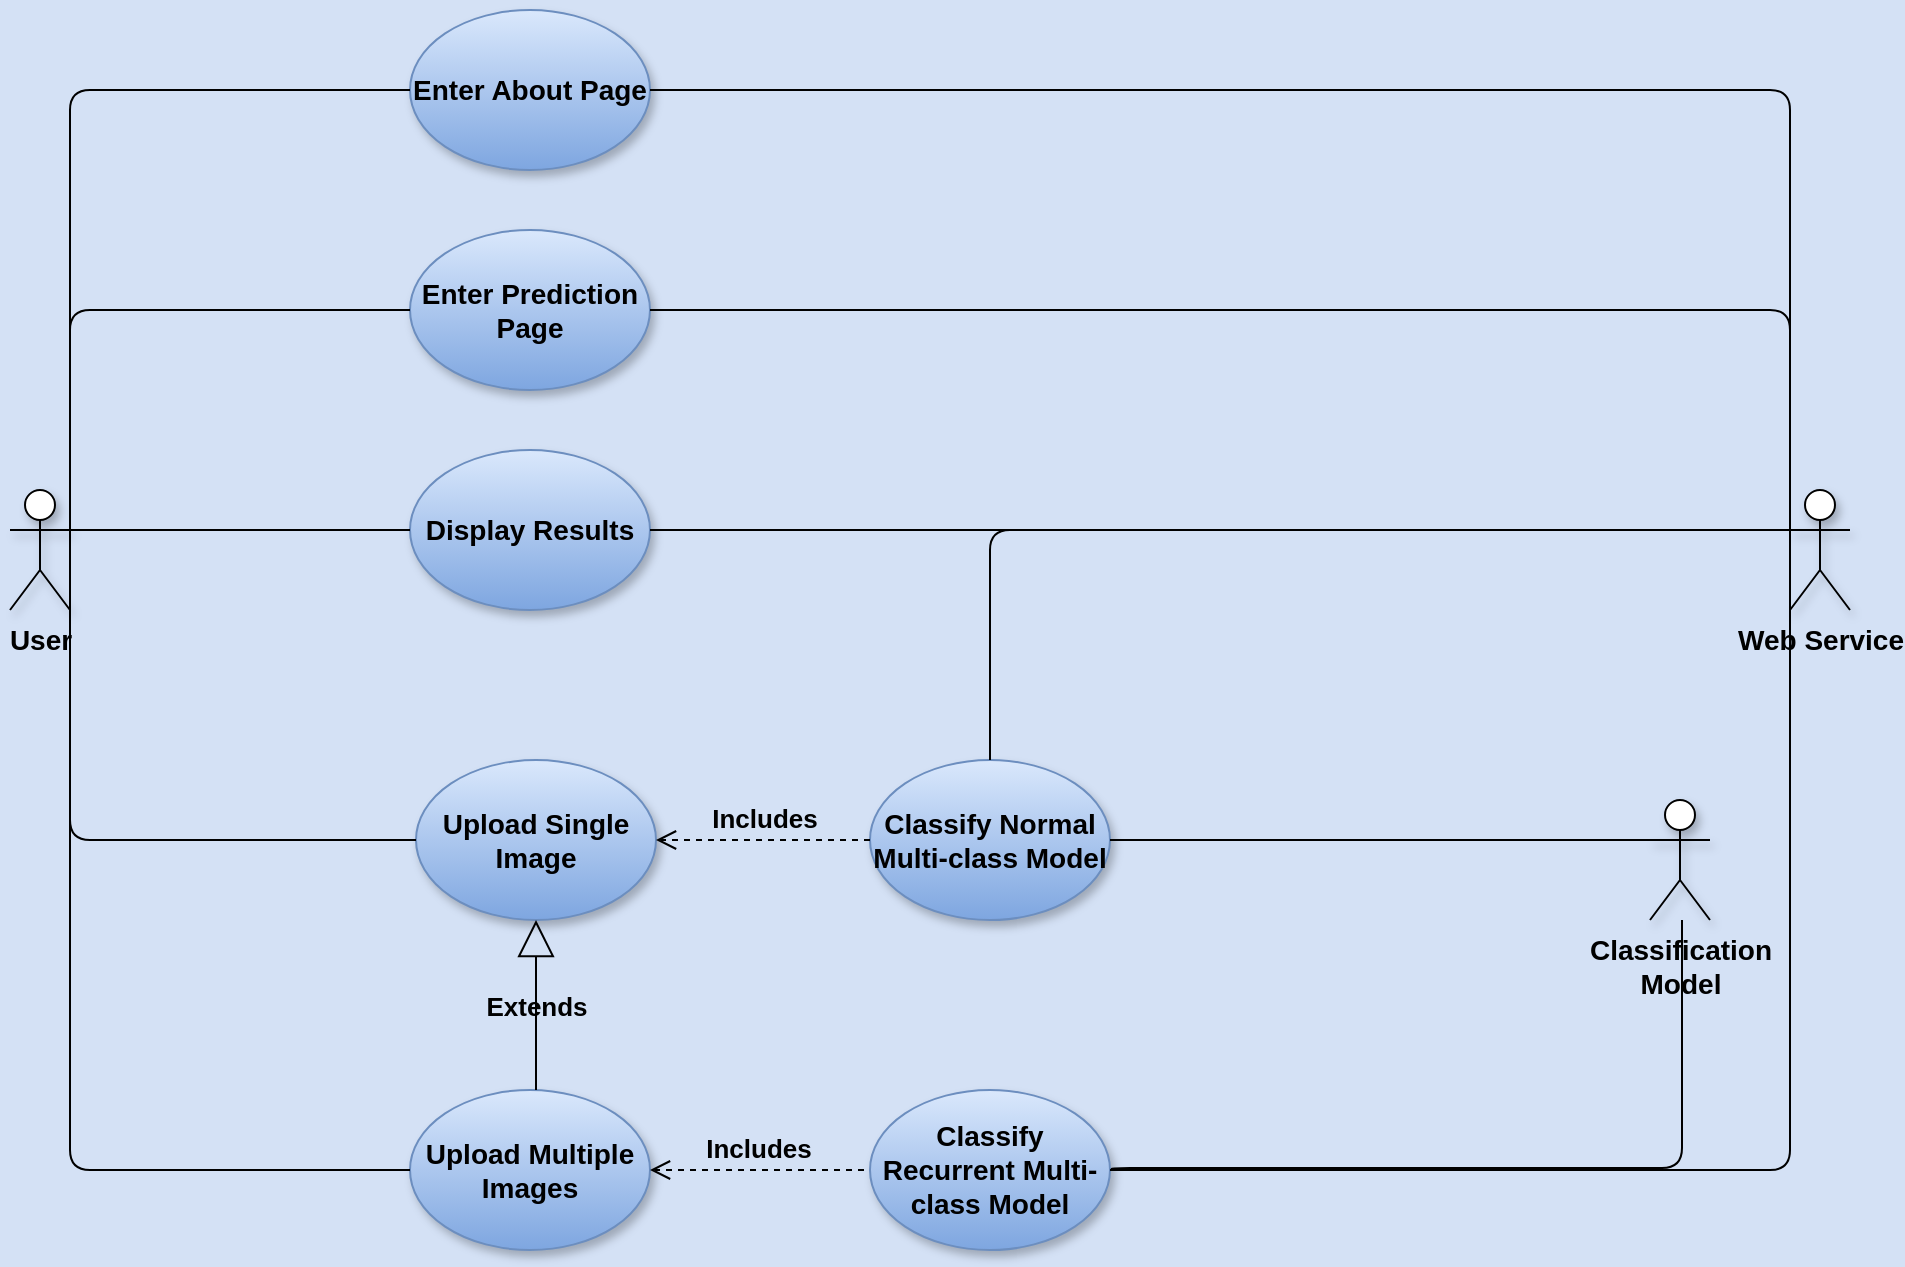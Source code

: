 <mxfile version="12.2.2" type="device" pages="1"><diagram id="mnrZHvLTmi7BFSfYAg5m" name="Page-1"><mxGraphModel dx="1736" dy="1138" grid="0" gridSize="10" guides="1" tooltips="1" connect="1" arrows="1" fold="1" page="0" pageScale="1" pageWidth="827" pageHeight="1169" background="#D4E1F5" math="0" shadow="0"><root><mxCell id="0"/><mxCell id="1" parent="0"/><mxCell id="M3X-ya6kuHIHxluSZ9JE-1" value="User" style="shape=umlActor;verticalLabelPosition=bottom;labelBackgroundColor=none;verticalAlign=top;html=1;outlineConnect=0;fontStyle=1;fontSize=14;gradientColor=none;shadow=1;" parent="1" vertex="1"><mxGeometry x="30" y="90" width="30" height="60" as="geometry"/></mxCell><mxCell id="M3X-ya6kuHIHxluSZ9JE-2" value="Web Service" style="shape=umlActor;verticalLabelPosition=bottom;labelBackgroundColor=none;verticalAlign=top;html=1;outlineConnect=0;fontSize=14;fontStyle=1;shadow=1;" parent="1" vertex="1"><mxGeometry x="920" y="90" width="30" height="60" as="geometry"/></mxCell><mxCell id="P9gb-k28Km9crX5tFTS1-7" value="" style="edgeStyle=orthogonalEdgeStyle;rounded=1;orthogonalLoop=1;jettySize=auto;html=1;endArrow=none;endFill=0;entryX=1;entryY=0.5;entryDx=0;entryDy=0;" edge="1" parent="1" source="M3X-ya6kuHIHxluSZ9JE-3" target="M3X-ya6kuHIHxluSZ9JE-52"><mxGeometry relative="1" as="geometry"><mxPoint x="865" y="385" as="targetPoint"/><Array as="points"><mxPoint x="866" y="429"/></Array></mxGeometry></mxCell><mxCell id="M3X-ya6kuHIHxluSZ9JE-3" value="Classification&lt;br style=&quot;font-size: 14px;&quot;&gt;Model" style="shape=umlActor;verticalLabelPosition=bottom;labelBackgroundColor=none;verticalAlign=top;html=1;outlineConnect=0;fontSize=14;fontStyle=1;shadow=1;" parent="1" vertex="1"><mxGeometry x="850" y="245" width="30" height="60" as="geometry"/></mxCell><mxCell id="M3X-ya6kuHIHxluSZ9JE-16" value="Upload Single Image" style="ellipse;whiteSpace=wrap;html=1;fontSize=14;fontStyle=1;gradientColor=#7ea6e0;fillColor=#dae8fc;strokeColor=#6c8ebf;shadow=1;" parent="1" vertex="1"><mxGeometry x="233" y="225" width="120" height="80" as="geometry"/></mxCell><mxCell id="M3X-ya6kuHIHxluSZ9JE-18" value="Enter About Page" style="ellipse;whiteSpace=wrap;html=1;gradientColor=#7ea6e0;fillColor=#dae8fc;strokeColor=#6c8ebf;fontStyle=1;fontSize=14;shadow=1;" parent="1" vertex="1"><mxGeometry x="230" y="-150" width="120" height="80" as="geometry"/></mxCell><mxCell id="M3X-ya6kuHIHxluSZ9JE-25" value="" style="endArrow=none;html=1;entryX=0;entryY=0.5;entryDx=0;entryDy=0;exitX=1;exitY=0.333;exitDx=0;exitDy=0;exitPerimeter=0;" parent="1" source="M3X-ya6kuHIHxluSZ9JE-1" target="M3X-ya6kuHIHxluSZ9JE-18" edge="1"><mxGeometry width="50" height="50" relative="1" as="geometry"><mxPoint x="57" y="400" as="sourcePoint"/><mxPoint x="107" y="350" as="targetPoint"/><Array as="points"><mxPoint x="60" y="-110"/></Array></mxGeometry></mxCell><mxCell id="M3X-ya6kuHIHxluSZ9JE-26" value="" style="endArrow=none;html=1;entryX=0;entryY=0.5;entryDx=0;entryDy=0;exitX=1;exitY=0.333;exitDx=0;exitDy=0;exitPerimeter=0;" parent="1" source="M3X-ya6kuHIHxluSZ9JE-1" target="M3X-ya6kuHIHxluSZ9JE-16" edge="1"><mxGeometry width="50" height="50" relative="1" as="geometry"><mxPoint x="57" y="400" as="sourcePoint"/><mxPoint x="107" y="350" as="targetPoint"/><Array as="points"><mxPoint x="60" y="265"/></Array></mxGeometry></mxCell><mxCell id="M3X-ya6kuHIHxluSZ9JE-28" value="" style="endArrow=none;html=1;entryX=0;entryY=0.333;entryDx=0;entryDy=0;entryPerimeter=0;exitX=1;exitY=0.5;exitDx=0;exitDy=0;" parent="1" source="M3X-ya6kuHIHxluSZ9JE-18" target="M3X-ya6kuHIHxluSZ9JE-2" edge="1"><mxGeometry width="50" height="50" relative="1" as="geometry"><mxPoint x="177" y="400" as="sourcePoint"/><mxPoint x="227" y="350" as="targetPoint"/><Array as="points"><mxPoint x="920" y="-110"/></Array></mxGeometry></mxCell><mxCell id="M3X-ya6kuHIHxluSZ9JE-30" value="Upload Multiple Images" style="ellipse;whiteSpace=wrap;html=1;fontSize=14;fontStyle=1;gradientColor=#7ea6e0;fillColor=#dae8fc;strokeColor=#6c8ebf;shadow=1;" parent="1" vertex="1"><mxGeometry x="230" y="390" width="120" height="80" as="geometry"/></mxCell><mxCell id="M3X-ya6kuHIHxluSZ9JE-44" value="" style="endArrow=none;html=1;entryX=0;entryY=0.5;entryDx=0;entryDy=0;exitX=1;exitY=0.333;exitDx=0;exitDy=0;exitPerimeter=0;" parent="1" source="M3X-ya6kuHIHxluSZ9JE-1" target="M3X-ya6kuHIHxluSZ9JE-30" edge="1"><mxGeometry width="50" height="50" relative="1" as="geometry"><mxPoint x="90" y="180" as="sourcePoint"/><mxPoint x="110" y="470" as="targetPoint"/><Array as="points"><mxPoint x="60" y="430"/></Array></mxGeometry></mxCell><mxCell id="M3X-ya6kuHIHxluSZ9JE-45" value="Extends" style="endArrow=block;endSize=16;endFill=0;html=1;entryX=0.5;entryY=1;entryDx=0;entryDy=0;fontSize=13;fontStyle=1;labelBackgroundColor=none;" parent="1" target="M3X-ya6kuHIHxluSZ9JE-16" edge="1"><mxGeometry width="160" relative="1" as="geometry"><mxPoint x="293" y="390" as="sourcePoint"/><mxPoint x="220" y="490" as="targetPoint"/></mxGeometry></mxCell><mxCell id="M3X-ya6kuHIHxluSZ9JE-46" value="Classify Normal Multi-class Model" style="ellipse;whiteSpace=wrap;html=1;fontStyle=1;fontSize=14;gradientColor=#7ea6e0;fillColor=#dae8fc;strokeColor=#6c8ebf;shadow=1;" parent="1" vertex="1"><mxGeometry x="460" y="225" width="120" height="80" as="geometry"/></mxCell><mxCell id="M3X-ya6kuHIHxluSZ9JE-51" value="Includes" style="html=1;verticalAlign=bottom;endArrow=open;dashed=1;endSize=8;exitX=0;exitY=0.5;exitDx=0;exitDy=0;entryX=1;entryY=0.5;entryDx=0;entryDy=0;fontSize=13;fontStyle=1;labelBackgroundColor=none;" parent="1" source="M3X-ya6kuHIHxluSZ9JE-46" target="M3X-ya6kuHIHxluSZ9JE-16" edge="1"><mxGeometry relative="1" as="geometry"><mxPoint x="453" y="270" as="sourcePoint"/><mxPoint x="400" y="180" as="targetPoint"/></mxGeometry></mxCell><mxCell id="M3X-ya6kuHIHxluSZ9JE-52" value="Classify Recurrent Multi-class Model" style="ellipse;whiteSpace=wrap;html=1;gradientColor=#7ea6e0;fillColor=#dae8fc;strokeColor=#6c8ebf;fontStyle=1;fontSize=14;shadow=1;" parent="1" vertex="1"><mxGeometry x="460" y="390" width="120" height="80" as="geometry"/></mxCell><mxCell id="M3X-ya6kuHIHxluSZ9JE-53" value="Includes" style="html=1;verticalAlign=bottom;endArrow=open;dashed=1;endSize=8;exitX=0;exitY=0.5;exitDx=0;exitDy=0;entryX=1;entryY=0.5;entryDx=0;entryDy=0;fontSize=13;fontStyle=1;labelBackgroundColor=none;" parent="1" edge="1"><mxGeometry relative="1" as="geometry"><mxPoint x="457" y="430" as="sourcePoint"/><mxPoint x="350" y="430" as="targetPoint"/></mxGeometry></mxCell><mxCell id="M3X-ya6kuHIHxluSZ9JE-54" value="" style="endArrow=none;html=1;entryX=0;entryY=0.333;entryDx=0;entryDy=0;entryPerimeter=0;exitX=0.5;exitY=0;exitDx=0;exitDy=0;" parent="1" source="M3X-ya6kuHIHxluSZ9JE-46" target="M3X-ya6kuHIHxluSZ9JE-2" edge="1"><mxGeometry width="50" height="50" relative="1" as="geometry"><mxPoint x="280" y="580" as="sourcePoint"/><mxPoint x="330" y="530" as="targetPoint"/><Array as="points"><mxPoint x="520" y="110"/></Array></mxGeometry></mxCell><mxCell id="M3X-ya6kuHIHxluSZ9JE-55" value="" style="endArrow=none;html=1;entryX=0;entryY=0.333;entryDx=0;entryDy=0;entryPerimeter=0;exitX=1;exitY=0.5;exitDx=0;exitDy=0;" parent="1" source="M3X-ya6kuHIHxluSZ9JE-46" target="M3X-ya6kuHIHxluSZ9JE-3" edge="1"><mxGeometry width="50" height="50" relative="1" as="geometry"><mxPoint x="280" y="580" as="sourcePoint"/><mxPoint x="330" y="530" as="targetPoint"/></mxGeometry></mxCell><mxCell id="M3X-ya6kuHIHxluSZ9JE-56" value="" style="endArrow=none;html=1;entryX=0;entryY=0.333;entryDx=0;entryDy=0;entryPerimeter=0;exitX=1;exitY=0.5;exitDx=0;exitDy=0;" parent="1" source="M3X-ya6kuHIHxluSZ9JE-52" target="M3X-ya6kuHIHxluSZ9JE-2" edge="1"><mxGeometry width="50" height="50" relative="1" as="geometry"><mxPoint x="280" y="580" as="sourcePoint"/><mxPoint x="330" y="530" as="targetPoint"/><Array as="points"><mxPoint x="920" y="430"/></Array></mxGeometry></mxCell><mxCell id="M3X-ya6kuHIHxluSZ9JE-58" value="Display Results" style="ellipse;whiteSpace=wrap;html=1;gradientColor=#7ea6e0;fillColor=#dae8fc;strokeColor=#6c8ebf;fontStyle=1;fontSize=14;shadow=1;" parent="1" vertex="1"><mxGeometry x="230" y="70" width="120" height="80" as="geometry"/></mxCell><mxCell id="M3X-ya6kuHIHxluSZ9JE-59" value="" style="endArrow=none;html=1;entryX=1;entryY=0.333;entryDx=0;entryDy=0;entryPerimeter=0;exitX=0;exitY=0.5;exitDx=0;exitDy=0;" parent="1" source="M3X-ya6kuHIHxluSZ9JE-58" target="M3X-ya6kuHIHxluSZ9JE-1" edge="1"><mxGeometry width="50" height="50" relative="1" as="geometry"><mxPoint x="60" y="740" as="sourcePoint"/><mxPoint x="110" y="690" as="targetPoint"/></mxGeometry></mxCell><mxCell id="M3X-ya6kuHIHxluSZ9JE-62" value="" style="endArrow=none;html=1;entryX=0;entryY=0.333;entryDx=0;entryDy=0;entryPerimeter=0;exitX=1;exitY=0.5;exitDx=0;exitDy=0;" parent="1" source="M3X-ya6kuHIHxluSZ9JE-58" target="M3X-ya6kuHIHxluSZ9JE-2" edge="1"><mxGeometry width="50" height="50" relative="1" as="geometry"><mxPoint x="200" y="740" as="sourcePoint"/><mxPoint x="250" y="690" as="targetPoint"/></mxGeometry></mxCell><mxCell id="MbQxWLB8BAMFUPRt5pRU-1" value="Enter Prediction Page" style="ellipse;whiteSpace=wrap;html=1;fontSize=14;fontStyle=1;gradientColor=#7ea6e0;fillColor=#dae8fc;strokeColor=#6c8ebf;shadow=1;" parent="1" vertex="1"><mxGeometry x="230" y="-40" width="120" height="80" as="geometry"/></mxCell><mxCell id="MbQxWLB8BAMFUPRt5pRU-2" value="" style="endArrow=none;html=1;entryX=0;entryY=0.5;entryDx=0;entryDy=0;exitX=1;exitY=0.333;exitDx=0;exitDy=0;exitPerimeter=0;" parent="1" target="MbQxWLB8BAMFUPRt5pRU-1" edge="1" source="M3X-ya6kuHIHxluSZ9JE-1"><mxGeometry width="50" height="50" relative="1" as="geometry"><mxPoint x="90" y="350" as="sourcePoint"/><mxPoint x="120" y="530" as="targetPoint"/><Array as="points"><mxPoint x="60"/></Array></mxGeometry></mxCell><mxCell id="MbQxWLB8BAMFUPRt5pRU-3" value="" style="endArrow=none;html=1;entryX=0;entryY=0.333;entryDx=0;entryDy=0;entryPerimeter=0;exitX=1;exitY=0.5;exitDx=0;exitDy=0;" parent="1" source="MbQxWLB8BAMFUPRt5pRU-1" target="M3X-ya6kuHIHxluSZ9JE-2" edge="1"><mxGeometry width="50" height="50" relative="1" as="geometry"><mxPoint x="70" y="580" as="sourcePoint"/><mxPoint x="120" y="530" as="targetPoint"/><Array as="points"><mxPoint x="920"/></Array></mxGeometry></mxCell></root></mxGraphModel></diagram></mxfile>
